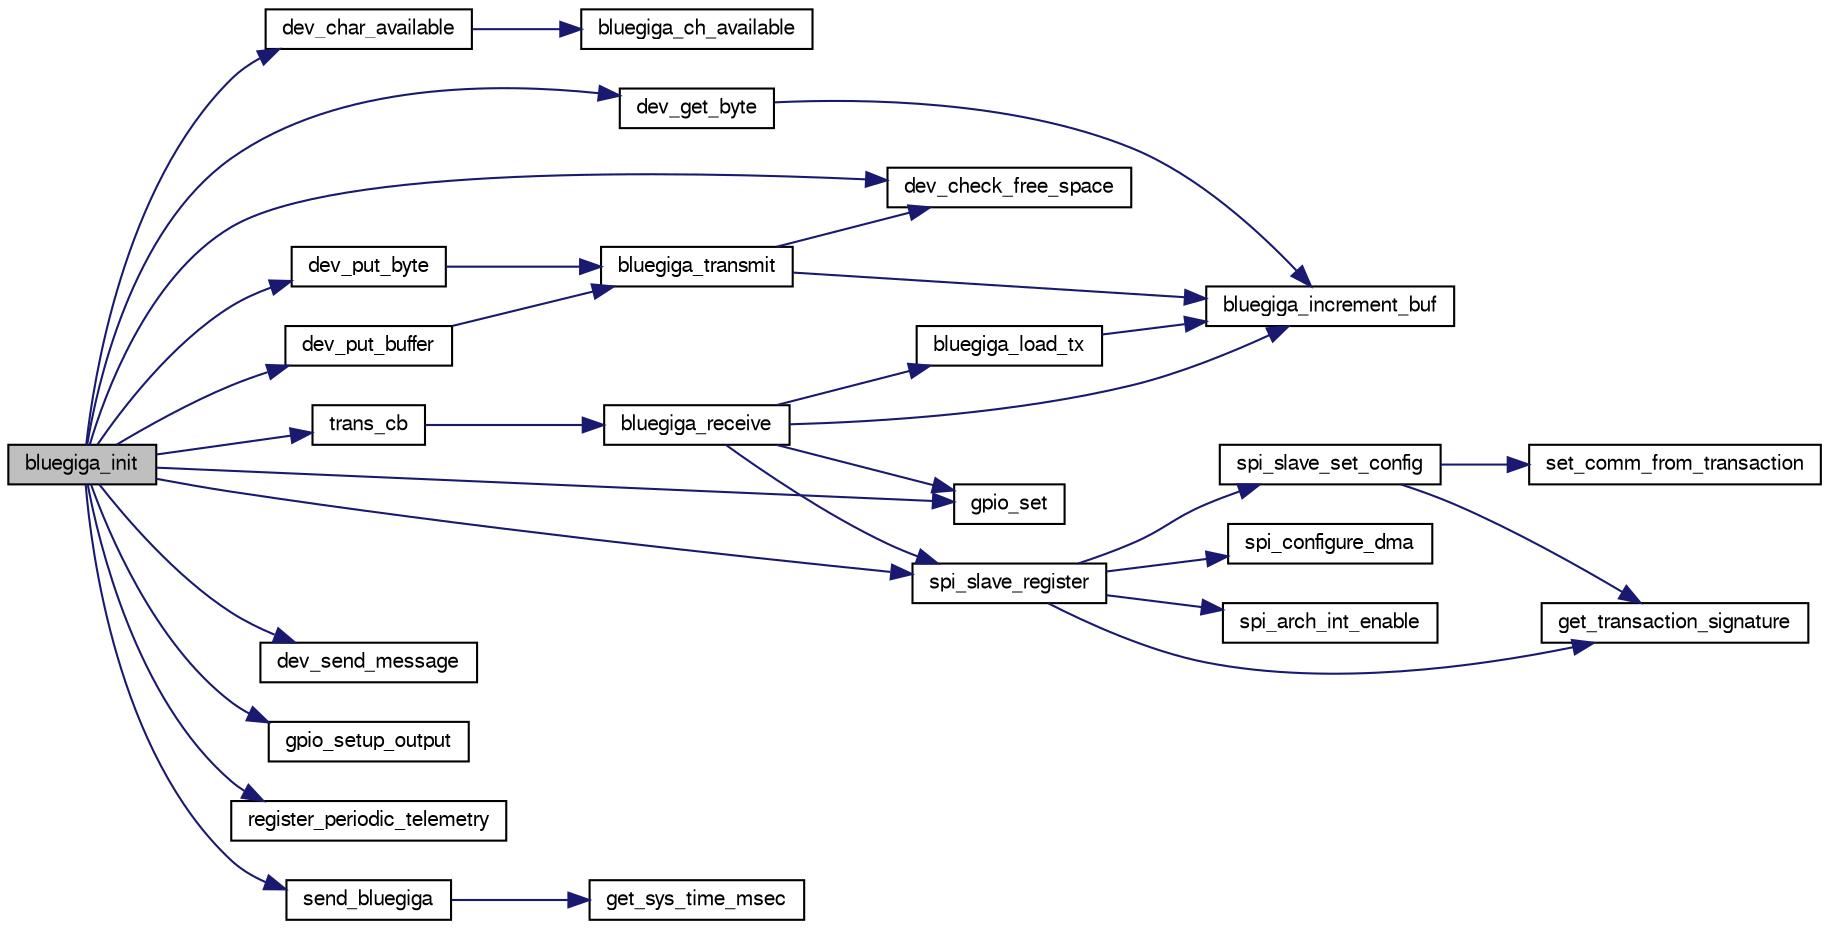 digraph "bluegiga_init"
{
  edge [fontname="FreeSans",fontsize="10",labelfontname="FreeSans",labelfontsize="10"];
  node [fontname="FreeSans",fontsize="10",shape=record];
  rankdir="LR";
  Node1 [label="bluegiga_init",height=0.2,width=0.4,color="black", fillcolor="grey75", style="filled", fontcolor="black"];
  Node1 -> Node2 [color="midnightblue",fontsize="10",style="solid",fontname="FreeSans"];
  Node2 [label="dev_char_available",height=0.2,width=0.4,color="black", fillcolor="white", style="filled",URL="$bluegiga_8c.html#a9b6278c5129408fea7fcd6ef782bb566"];
  Node2 -> Node3 [color="midnightblue",fontsize="10",style="solid",fontname="FreeSans"];
  Node3 [label="bluegiga_ch_available",height=0.2,width=0.4,color="black", fillcolor="white", style="filled",URL="$bluegiga_8c.html#a66315eb7fa09606080b4f65f0ab0149b"];
  Node1 -> Node4 [color="midnightblue",fontsize="10",style="solid",fontname="FreeSans"];
  Node4 [label="dev_check_free_space",height=0.2,width=0.4,color="black", fillcolor="white", style="filled",URL="$bluegiga_8c.html#a6b1814c6ad9bd32562deee5d34cc055c"];
  Node1 -> Node5 [color="midnightblue",fontsize="10",style="solid",fontname="FreeSans"];
  Node5 [label="dev_get_byte",height=0.2,width=0.4,color="black", fillcolor="white", style="filled",URL="$bluegiga_8c.html#a243da754633510e42d0762bd0eb2eca9"];
  Node5 -> Node6 [color="midnightblue",fontsize="10",style="solid",fontname="FreeSans"];
  Node6 [label="bluegiga_increment_buf",height=0.2,width=0.4,color="black", fillcolor="white", style="filled",URL="$bluegiga_8c.html#ad59d5db2be5ea429bc32bddfab4f39f3"];
  Node1 -> Node7 [color="midnightblue",fontsize="10",style="solid",fontname="FreeSans"];
  Node7 [label="dev_put_buffer",height=0.2,width=0.4,color="black", fillcolor="white", style="filled",URL="$bluegiga_8c.html#a44add6bb2cff1278a1da37ac9472d591"];
  Node7 -> Node8 [color="midnightblue",fontsize="10",style="solid",fontname="FreeSans"];
  Node8 [label="bluegiga_transmit",height=0.2,width=0.4,color="black", fillcolor="white", style="filled",URL="$bluegiga_8c.html#abe358f767725314dab7b28a59e51989c"];
  Node8 -> Node6 [color="midnightblue",fontsize="10",style="solid",fontname="FreeSans"];
  Node8 -> Node4 [color="midnightblue",fontsize="10",style="solid",fontname="FreeSans"];
  Node1 -> Node9 [color="midnightblue",fontsize="10",style="solid",fontname="FreeSans"];
  Node9 [label="dev_put_byte",height=0.2,width=0.4,color="black", fillcolor="white", style="filled",URL="$bluegiga_8c.html#a13052301335c3989051f9d805f5a76e5"];
  Node9 -> Node8 [color="midnightblue",fontsize="10",style="solid",fontname="FreeSans"];
  Node1 -> Node10 [color="midnightblue",fontsize="10",style="solid",fontname="FreeSans"];
  Node10 [label="dev_send_message",height=0.2,width=0.4,color="black", fillcolor="white", style="filled",URL="$bluegiga_8c.html#a3a1339a23fa9e17daff004ac656eba06"];
  Node1 -> Node11 [color="midnightblue",fontsize="10",style="solid",fontname="FreeSans"];
  Node11 [label="gpio_set",height=0.2,width=0.4,color="black", fillcolor="white", style="filled",URL="$chibios_2mcu__periph_2gpio__arch_8h.html#a0da8ef247730680b4ffa595d11069051",tooltip="Set a gpio output to high level. "];
  Node1 -> Node12 [color="midnightblue",fontsize="10",style="solid",fontname="FreeSans"];
  Node12 [label="gpio_setup_output",height=0.2,width=0.4,color="black", fillcolor="white", style="filled",URL="$chibios_2mcu__periph_2gpio__arch_8c.html#a614c4a447f1e43381d92c682ac3b953f",tooltip="Setup one or more pins of the given GPIO port as outputs. "];
  Node1 -> Node13 [color="midnightblue",fontsize="10",style="solid",fontname="FreeSans"];
  Node13 [label="register_periodic_telemetry",height=0.2,width=0.4,color="black", fillcolor="white", style="filled",URL="$telemetry_8c.html#a8b8cf43739f06c54d16370c141b541a0",tooltip="Register a telemetry callback function. "];
  Node1 -> Node14 [color="midnightblue",fontsize="10",style="solid",fontname="FreeSans"];
  Node14 [label="send_bluegiga",height=0.2,width=0.4,color="black", fillcolor="white", style="filled",URL="$bluegiga_8c.html#a165b54a5aa12b2f3b4870838bdcd40e9"];
  Node14 -> Node15 [color="midnightblue",fontsize="10",style="solid",fontname="FreeSans"];
  Node15 [label="get_sys_time_msec",height=0.2,width=0.4,color="black", fillcolor="white", style="filled",URL="$chibios_2mcu__periph_2sys__time__arch_8c.html#ad3cb294b0d1d74dfb511534b36a17960",tooltip="Get the time in milliseconds since startup. "];
  Node1 -> Node16 [color="midnightblue",fontsize="10",style="solid",fontname="FreeSans"];
  Node16 [label="spi_slave_register",height=0.2,width=0.4,color="black", fillcolor="white", style="filled",URL="$group__spi.html#gad2b96673b774298d3bd908e84ceb37c8",tooltip="Register a spi transaction in slave mode (only one transaction can be registered). "];
  Node16 -> Node17 [color="midnightblue",fontsize="10",style="solid",fontname="FreeSans"];
  Node17 [label="get_transaction_signature",height=0.2,width=0.4,color="black", fillcolor="white", style="filled",URL="$stm32_2mcu__periph_2spi__arch_8c.html#a0c1bcbefaf569036eb191e18ea849a7a"];
  Node16 -> Node18 [color="midnightblue",fontsize="10",style="solid",fontname="FreeSans"];
  Node18 [label="spi_slave_set_config",height=0.2,width=0.4,color="black", fillcolor="white", style="filled",URL="$stm32_2mcu__periph_2spi__arch_8c.html#ab59a690d8b69d3b2f0b4bf022dc2decf"];
  Node18 -> Node17 [color="midnightblue",fontsize="10",style="solid",fontname="FreeSans"];
  Node18 -> Node19 [color="midnightblue",fontsize="10",style="solid",fontname="FreeSans"];
  Node19 [label="set_comm_from_transaction",height=0.2,width=0.4,color="black", fillcolor="white", style="filled",URL="$stm32_2mcu__periph_2spi__arch_8c.html#af29aa7d9b5af1ef2b42450937767535f",tooltip="Update SPI communication conf from generic paparazzi SPI transaction. "];
  Node16 -> Node20 [color="midnightblue",fontsize="10",style="solid",fontname="FreeSans"];
  Node20 [label="spi_configure_dma",height=0.2,width=0.4,color="black", fillcolor="white", style="filled",URL="$stm32_2mcu__periph_2spi__arch_8c.html#a9678da2cc27199851a80fcf27a2761a3"];
  Node16 -> Node21 [color="midnightblue",fontsize="10",style="solid",fontname="FreeSans"];
  Node21 [label="spi_arch_int_enable",height=0.2,width=0.4,color="black", fillcolor="white", style="filled",URL="$stm32_2mcu__periph_2spi__arch_8c.html#a92d285e5b860130426aa3ce1369df0c9",tooltip="Enable DMA channel interrupts. "];
  Node1 -> Node22 [color="midnightblue",fontsize="10",style="solid",fontname="FreeSans"];
  Node22 [label="trans_cb",height=0.2,width=0.4,color="black", fillcolor="white", style="filled",URL="$bluegiga_8c.html#a81dec5456e47bf1870486a85600c7e1c"];
  Node22 -> Node23 [color="midnightblue",fontsize="10",style="solid",fontname="FreeSans"];
  Node23 [label="bluegiga_receive",height=0.2,width=0.4,color="black", fillcolor="white", style="filled",URL="$bluegiga_8c.html#a50a0f979fdb5e8cb70090c6de5f203ac"];
  Node23 -> Node6 [color="midnightblue",fontsize="10",style="solid",fontname="FreeSans"];
  Node23 -> Node24 [color="midnightblue",fontsize="10",style="solid",fontname="FreeSans"];
  Node24 [label="bluegiga_load_tx",height=0.2,width=0.4,color="black", fillcolor="white", style="filled",URL="$bluegiga_8c.html#a95be3ef04141e5037bfd21e88d87d3ef"];
  Node24 -> Node6 [color="midnightblue",fontsize="10",style="solid",fontname="FreeSans"];
  Node23 -> Node11 [color="midnightblue",fontsize="10",style="solid",fontname="FreeSans"];
  Node23 -> Node16 [color="midnightblue",fontsize="10",style="solid",fontname="FreeSans"];
}

